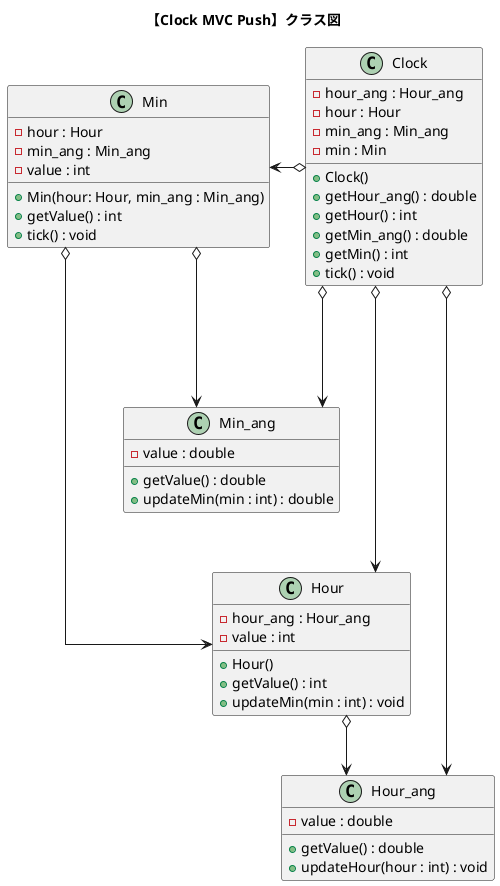 @startuml
title "【Clock MVC Push】クラス図"

skinparam Linetype ortho

class Clock{
    -hour_ang : Hour_ang
    -hour : Hour
    -min_ang : Min_ang
    -min : Min
    +Clock()
    +getHour_ang() : double
    +getHour() : int
    +getMin_ang() : double
    +getMin() : int
    +tick() : void
}

class Hour_ang{
    -value : double
    +getValue() : double
    +updateHour(hour : int) : void
}

class Hour{
    -hour_ang : Hour_ang
    -value : int
    +Hour()
    +getValue() : int
    +updateMin(min : int) : void
}

class Min_ang{
    -value : double
    +getValue() : double
    +updateMin(min : int) : double
}

class Min{
    -hour : Hour
    -min_ang : Min_ang
    -value : int
    +Min(hour: Hour, min_ang : Min_ang)
    +getValue() : int
    +tick() : void
}

'---------------------------------------------------------
Clock o-left-> Min
Clock o-right-> Hour

Min o----> Hour

Clock o--down-> Hour_ang
Clock o--down-> Min_ang

Min o-down-> Min_ang

Hour o-down-> Hour_ang

@enduml